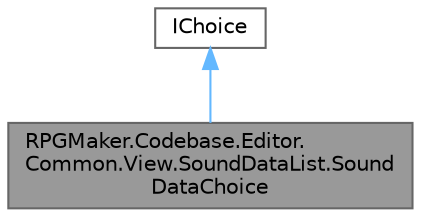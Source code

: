 digraph "RPGMaker.Codebase.Editor.Common.View.SoundDataList.SoundDataChoice"
{
 // LATEX_PDF_SIZE
  bgcolor="transparent";
  edge [fontname=Helvetica,fontsize=10,labelfontname=Helvetica,labelfontsize=10];
  node [fontname=Helvetica,fontsize=10,shape=box,height=0.2,width=0.4];
  Node1 [id="Node000001",label="RPGMaker.Codebase.Editor.\lCommon.View.SoundDataList.Sound\lDataChoice",height=0.2,width=0.4,color="gray40", fillcolor="grey60", style="filled", fontcolor="black",tooltip="😁 対象の音データ選択項目クラス"];
  Node2 -> Node1 [id="edge1_Node000001_Node000002",dir="back",color="steelblue1",style="solid",tooltip=" "];
  Node2 [id="Node000002",label="IChoice",height=0.2,width=0.4,color="gray40", fillcolor="white", style="filled",URL="$de/d8c/interface_r_p_g_maker_1_1_codebase_1_1_editor_1_1_common_1_1_view_1_1_i_choice.html",tooltip="😁 選択インターフェース"];
}
